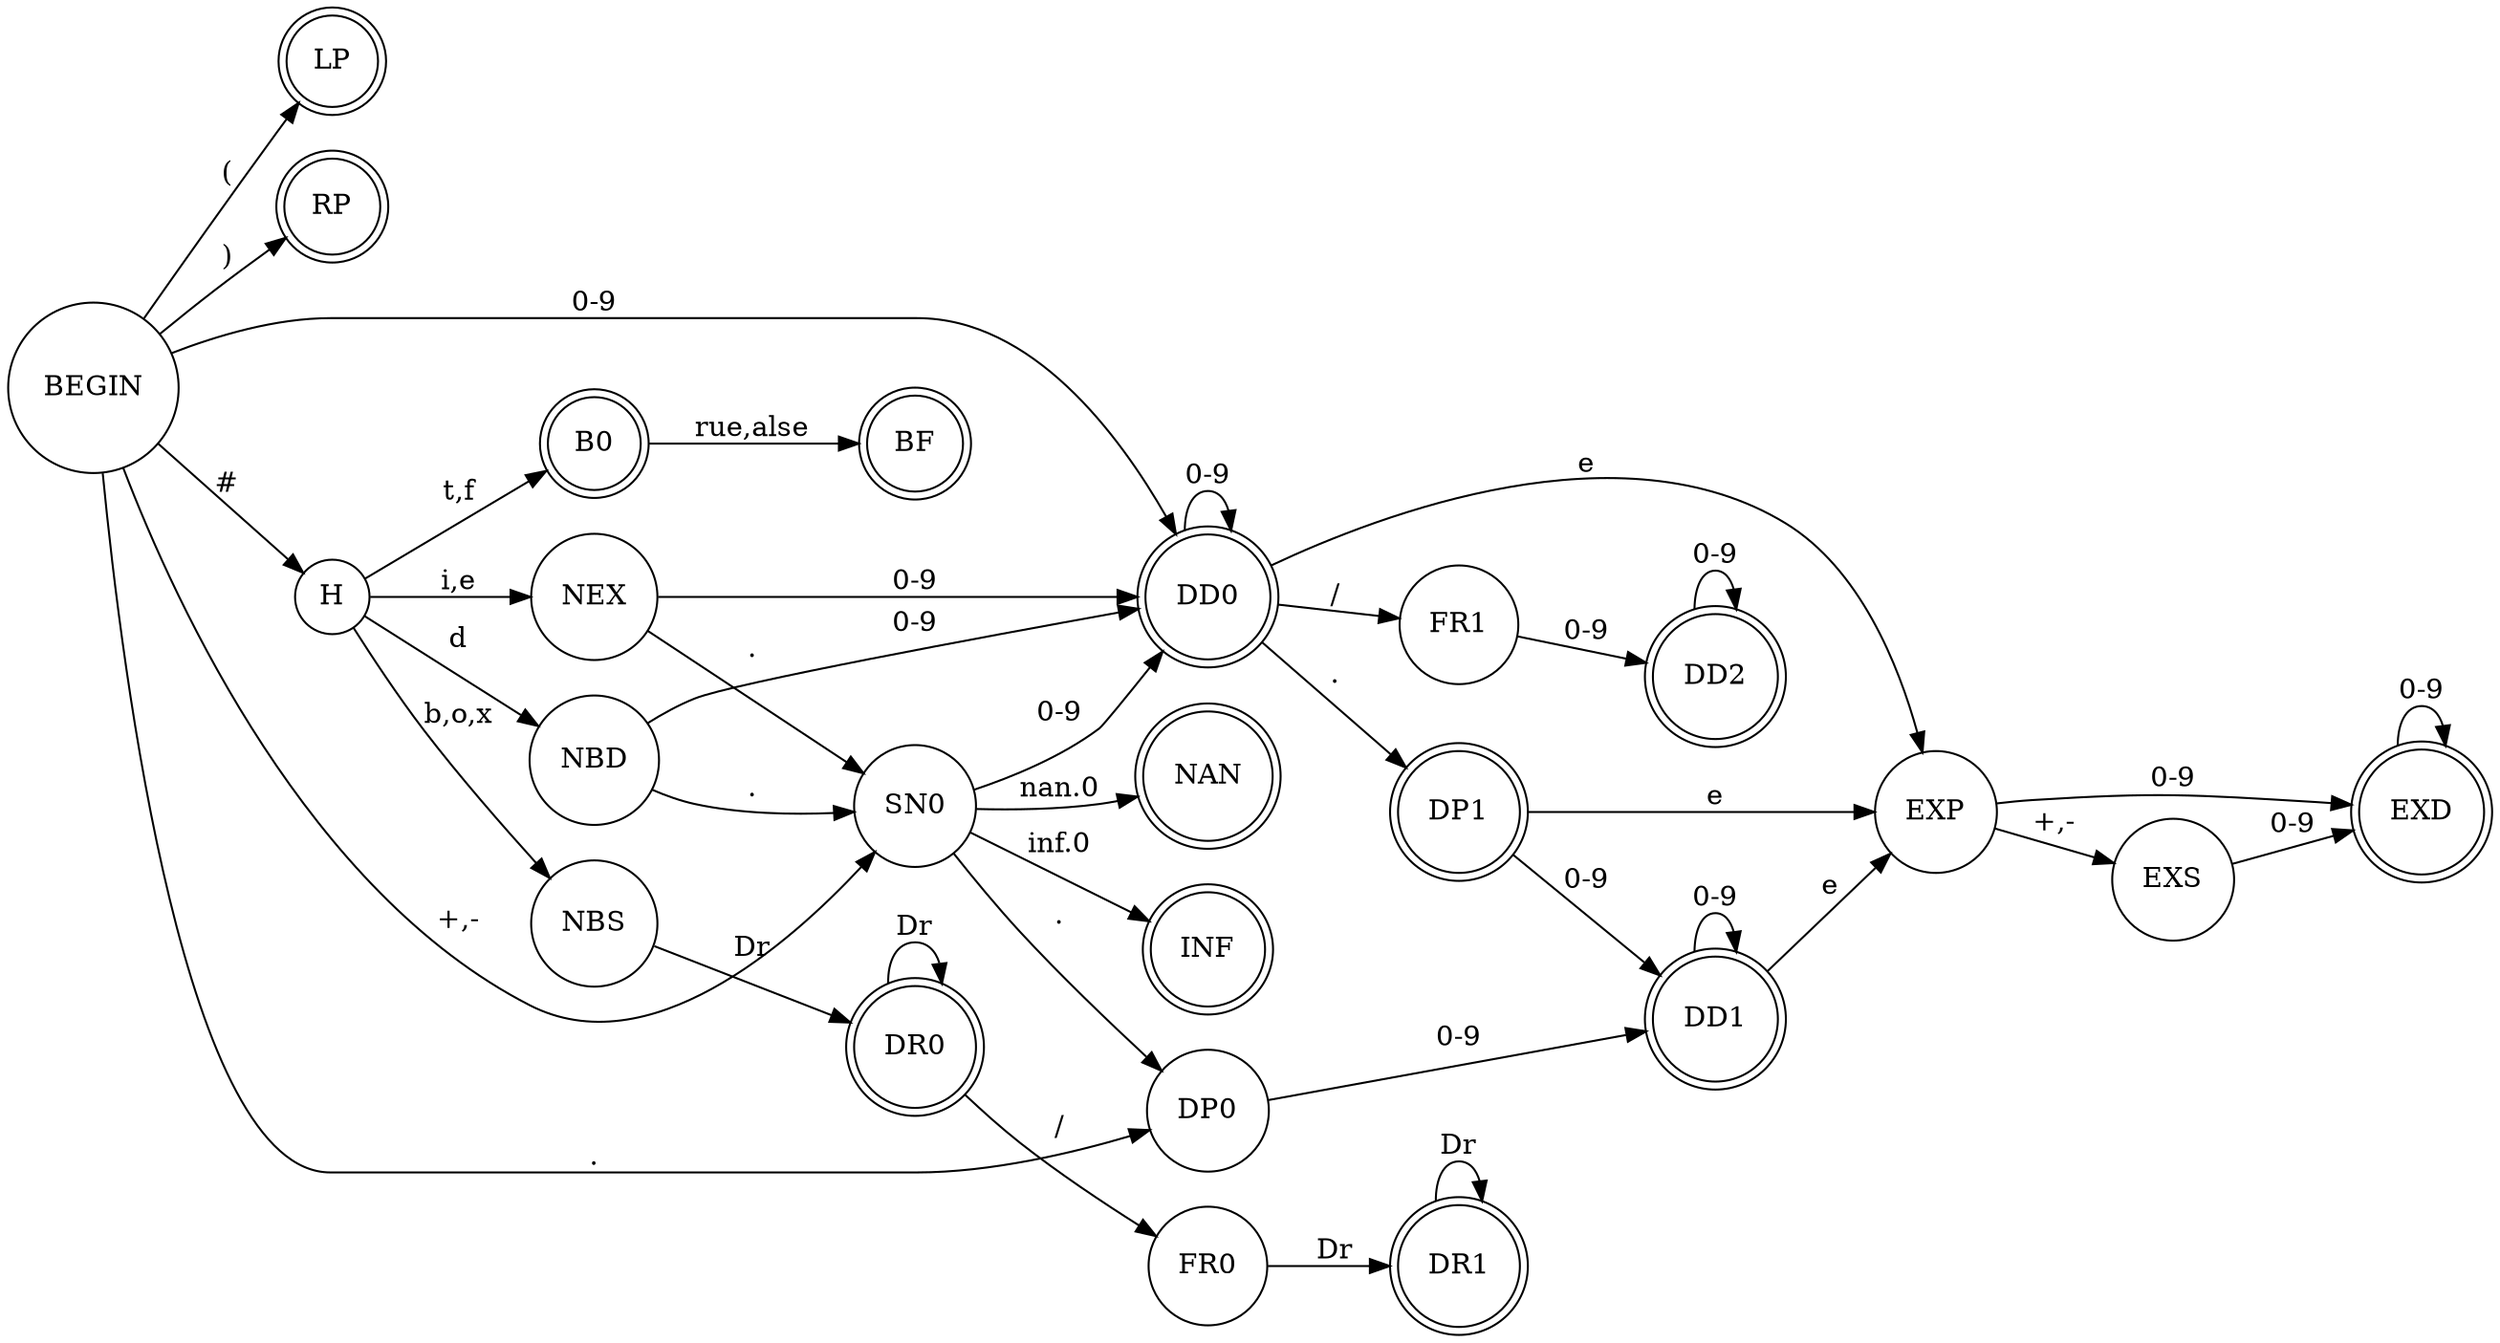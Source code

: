 digraph lexer {
    rankdir=LR;
    node [shape = doublecircle] LP RP B0 BF DP1 DD0 DD1 DD2 DR0 DR1 INF NAN EXD;
    node [shape = circle];
    BEGIN -> LP  [ label = "(" ];
    BEGIN -> RP  [ label = ")" ];
    BEGIN -> H [ label = "#" ];

    subgraph bools {
        H -> B0 [ label = "t,f" ];
        B0 -> BF [ label = "rue,alse" ];
    }

/*
    subgraph chars {
        H -> SL [ label = "\\" ];
        SL -> CH1 [ label = "*" ];
        SL -> NMCH [ label = "alarm" ];
        SL -> NMCH [ label = "backspace" ];
        SL -> NMCH [ label = "delete" ];
        SL -> NMCH [ label = "escape" ];
        SL -> NMCH [ label = "newline" ];
        SL -> NMCH [ label = "null" ];
        SL -> NMCH [ label = "return" ];
        SL -> NMCH [ label = "space" ];
        SL -> NMCH [ label = "tab" ];
        SL -> XC [ label = "x" ];
    }
*/
     
    subgraph numbers {
        BEGIN -> DD0 [ label = "0-9" ];
        BEGIN -> SN0 [ label = "+,-" ];
        BEGIN -> DP0 [ label = "." ];
        DD0 -> DD0 [ label = "0-9" ];
        DD0 -> DP1 [ label = "." ];
        DP1 -> DD1 [ label = "0-9" ];
        DP0 -> DD1 [ label = "0-9" ];
        DD1 -> DD1 [ label = "0-9" ];
        SN0 -> DD0 [ label = "0-9" ];
        SN0 -> DP0 [ label = "." ];
        SN0 -> INF [ label = "inf.0" ];
        SN0 -> NAN [ label = "nan.0" ];

        H -> NEX [ label = "i,e" ];
        NEX -> DD0 [ label = "0-9" ];
        NEX -> SN0 [ label = "." ];

        H -> NBD [ label = "d" ];
        NBD -> DD0 [ label = "0-9" ];
        NBD -> SN0 [ label = "." ];

        H -> NBS [ label = "b,o,x" ];
        NBS -> DR0 [ label = "Dr" ];
        DR0 -> DR0 [ label = "Dr" ];

        DD0 -> EXP [ label = "e" ];
        DP1 -> EXP [ label = "e" ];
        DD1 -> EXP [ label = "e" ];

        EXP -> EXS [ label = "+,-" ];
        EXS -> EXD [ label = "0-9" ];
        EXP -> EXD [ label = "0-9" ];
        EXD -> EXD [ label = "0-9" ];

        DR0 -> FR0 [ label = "/" ];
        FR0 -> DR1 [ label = "Dr" ];
        DR1 -> DR1 [ label = "Dr" ];

        DD0 -> FR1 [ label = "/" ];
        FR1 -> DD2 [ label = "0-9" ];
        DD2 -> DD2 [ label = "0-9" ];
    }
}
